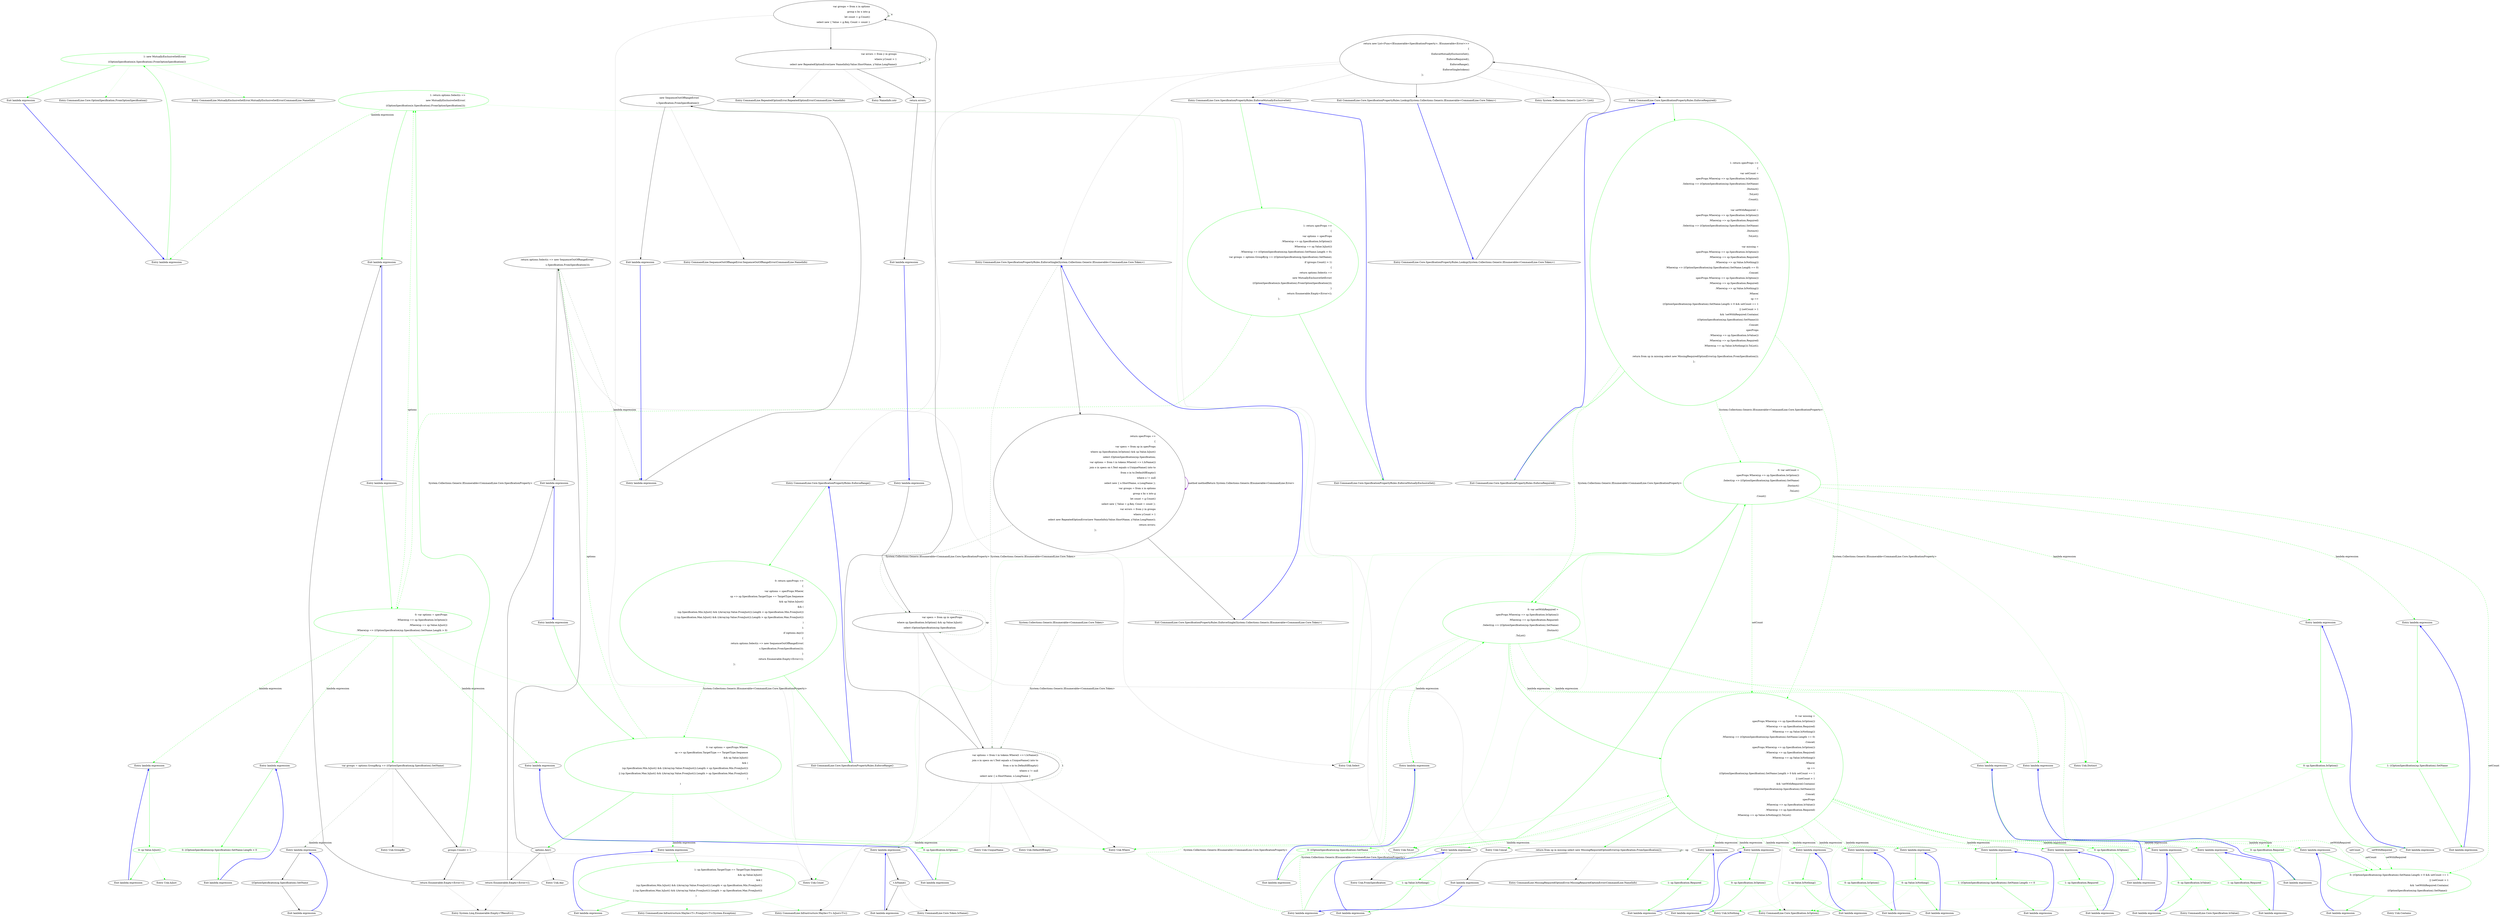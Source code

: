 digraph  {
m1_40 [cluster="CommandLine.Core.OptionSpecification.FromOptionSpecification()", file="SpecificationPropertyRules.cs", label="Entry CommandLine.Core.OptionSpecification.FromOptionSpecification()", span="15-15"];
m1_135 [cluster="NameInfo.cstr", file="SpecificationPropertyRules.cs", label="Entry NameInfo.cstr", span=""];
m1_4 [cluster="CommandLine.Core.SpecificationPropertyRules.EnforceMutuallyExclusiveSet()", file="SpecificationPropertyRules.cs", label="Entry CommandLine.Core.SpecificationPropertyRules.EnforceMutuallyExclusiveSet()", span="24-24"];
m1_8 [cluster="CommandLine.Core.SpecificationPropertyRules.EnforceMutuallyExclusiveSet()", color=green, community=0, file="SpecificationPropertyRules.cs", label="1: return specProps =>\r\n            {\r\n                var options = specProps\r\n                        .Where(sp => sp.Specification.IsOption())\r\n                        .Where(sp => sp.Value.IsJust())\r\n                        .Where(sp => ((OptionSpecification)sp.Specification).SetName.Length > 0);\r\n                    var groups = options.GroupBy(g => ((OptionSpecification)g.Specification).SetName);\r\n                    if (groups.Count() > 1)\r\n                    {\r\n                        return options.Select(s =>\r\n                            new MutuallyExclusiveSetError(\r\n                                ((OptionSpecification)s.Specification).FromOptionSpecification()));\r\n                    }\r\n                    return Enumerable.Empty<Error>();\r\n                };", span="26-40"];
m1_9 [cluster="CommandLine.Core.SpecificationPropertyRules.EnforceMutuallyExclusiveSet()", file="SpecificationPropertyRules.cs", label="Exit CommandLine.Core.SpecificationPropertyRules.EnforceMutuallyExclusiveSet()", span="24-24"];
m1_117 [cluster="CommandLine.Infrastructure.Maybe<T>.IsJust<T>()", file="SpecificationPropertyRules.cs", label="Entry CommandLine.Infrastructure.Maybe<T>.IsJust<T>()", span="149-149"];
m1_6 [cluster="CommandLine.Core.SpecificationPropertyRules.EnforceRange()", file="SpecificationPropertyRules.cs", label="Entry CommandLine.Core.SpecificationPropertyRules.EnforceRange()", span="86-86"];
m1_105 [cluster="CommandLine.Core.SpecificationPropertyRules.EnforceRange()", color=green, community=0, file="SpecificationPropertyRules.cs", label="0: return specProps =>\r\n                {\r\n                    var options = specProps.Where(\r\n                        sp => sp.Specification.TargetType == TargetType.Sequence\r\n                        && sp.Value.IsJust()\r\n                        && (\r\n                            (sp.Specification.Min.IsJust() && ((Array)sp.Value.FromJust()).Length < sp.Specification.Min.FromJust())\r\n                            || (sp.Specification.Max.IsJust() && ((Array)sp.Value.FromJust()).Length > sp.Specification.Max.FromJust())\r\n                        )\r\n                    );\r\n                    if (options.Any())\r\n                    {\r\n                        return options.Select(s => new SequenceOutOfRangeError(\r\n                            s.Specification.FromSpecification()));\r\n                    }\r\n                    return Enumerable.Empty<Error>();\r\n                };", span="88-104"];
m1_106 [cluster="CommandLine.Core.SpecificationPropertyRules.EnforceRange()", file="SpecificationPropertyRules.cs", label="Exit CommandLine.Core.SpecificationPropertyRules.EnforceRange()", span="86-86"];
m1_52 [cluster="CommandLine.MissingRequiredOptionError.MissingRequiredOptionError(CommandLine.NameInfo)", file="SpecificationPropertyRules.cs", label="Entry CommandLine.MissingRequiredOptionError.MissingRequiredOptionError(CommandLine.NameInfo)", span="291-291"];
m1_139 [cluster="CommandLine.Core.Token.IsName()", file="SpecificationPropertyRules.cs", label="Entry CommandLine.Core.Token.IsName()", span="68-68"];
m1_113 [cluster="Unk.Any", file="SpecificationPropertyRules.cs", label="Entry Unk.Any", span=""];
m1_98 [cluster="CommandLine.Core.Specification.IsValue()", file="SpecificationPropertyRules.cs", label="Entry CommandLine.Core.Specification.IsValue()", span="15-15"];
m1_17 [cluster="Unk.Where", file="SpecificationPropertyRules.cs", label="Entry Unk.Where", span=""];
m1_78 [cluster="Unk.IsNothing", file="SpecificationPropertyRules.cs", label="Entry Unk.IsNothing", span=""];
m1_21 [cluster="System.Linq.Enumerable.Empty<TResult>()", file="SpecificationPropertyRules.cs", label="Entry System.Linq.Enumerable.Empty<TResult>()", span="0-0"];
m1_53 [cluster="Unk.FromSpecification", file="SpecificationPropertyRules.cs", label="Entry Unk.FromSpecification", span=""];
m1_118 [cluster="CommandLine.Infrastructure.Maybe<T>.FromJust<T>(System.Exception)", file="SpecificationPropertyRules.cs", label="Entry CommandLine.Infrastructure.Maybe<T>.FromJust<T>(System.Exception)", span="134-134"];
m1_7 [cluster="CommandLine.Core.SpecificationPropertyRules.EnforceSingle(System.Collections.Generic.IEnumerable<CommandLine.Core.Token>)", file="SpecificationPropertyRules.cs", label="Entry CommandLine.Core.SpecificationPropertyRules.EnforceSingle(System.Collections.Generic.IEnumerable<CommandLine.Core.Token>)", span="107-107"];
m1_123 [cluster="CommandLine.Core.SpecificationPropertyRules.EnforceSingle(System.Collections.Generic.IEnumerable<CommandLine.Core.Token>)", file="SpecificationPropertyRules.cs", label="return specProps =>\r\n                {\r\n                    var specs = from sp in specProps\r\n                                where sp.Specification.IsOption() && sp.Value.IsJust()\r\n                                select (OptionSpecification)sp.Specification;\r\n                    var options = from t in tokens.Where(t => t.IsName())\r\n                                  join o in specs on t.Text equals o.UniqueName() into to\r\n                                  from o in to.DefaultIfEmpty()\r\n                                  where o != null\r\n                                  select new { o.ShortName, o.LongName };\r\n                    var groups = from x in options\r\n                                 group x by x into g\r\n                                 let count = g.Count()\r\n                                 select new { Value = g.Key, Count = count };\r\n                    var errors = from y in groups\r\n                                 where y.Count > 1\r\n                                 select new RepeatedOptionError(new NameInfo(y.Value.ShortName, y.Value.LongName));\r\n                    return errors;\r\n                };", span="109-127"];
m1_124 [cluster="CommandLine.Core.SpecificationPropertyRules.EnforceSingle(System.Collections.Generic.IEnumerable<CommandLine.Core.Token>)", file="SpecificationPropertyRules.cs", label="Exit CommandLine.Core.SpecificationPropertyRules.EnforceSingle(System.Collections.Generic.IEnumerable<CommandLine.Core.Token>)", span="107-107"];
m1_94 [cluster="Unk.Contains", file="SpecificationPropertyRules.cs", label="Entry Unk.Contains", span=""];
m1_122 [cluster="CommandLine.SequenceOutOfRangeError.SequenceOutOfRangeError(CommandLine.NameInfo)", file="SpecificationPropertyRules.cs", label="Entry CommandLine.SequenceOutOfRangeError.SequenceOutOfRangeError(CommandLine.NameInfo)", span="324-324"];
m1_0 [cluster="CommandLine.Core.SpecificationPropertyRules.Lookup(System.Collections.Generic.IEnumerable<CommandLine.Core.Token>)", file="SpecificationPropertyRules.cs", label="Entry CommandLine.Core.SpecificationPropertyRules.Lookup(System.Collections.Generic.IEnumerable<CommandLine.Core.Token>)", span="12-12"];
m1_1 [cluster="CommandLine.Core.SpecificationPropertyRules.Lookup(System.Collections.Generic.IEnumerable<CommandLine.Core.Token>)", file="SpecificationPropertyRules.cs", label="return new List<Func<IEnumerable<SpecificationProperty>, IEnumerable<Error>>>\r\n                {\r\n                    EnforceMutuallyExclusiveSet(),\r\n                    EnforceRequired(),\r\n                    EnforceRange(),\r\n                    EnforceSingle(tokens)\r\n                };", span="15-21"];
m1_2 [cluster="CommandLine.Core.SpecificationPropertyRules.Lookup(System.Collections.Generic.IEnumerable<CommandLine.Core.Token>)", file="SpecificationPropertyRules.cs", label="Exit CommandLine.Core.SpecificationPropertyRules.Lookup(System.Collections.Generic.IEnumerable<CommandLine.Core.Token>)", span="12-12"];
m1_125 [cluster="lambda expression", file="SpecificationPropertyRules.cs", label="Entry lambda expression", span="109-127"];
m1_11 [cluster="lambda expression", color=green, community=1, file="SpecificationPropertyRules.cs", label="0: var options = specProps\r\n                        .Where(sp => sp.Specification.IsOption())\r\n                        .Where(sp => sp.Value.IsJust())\r\n                        .Where(sp => ((OptionSpecification)sp.Specification).SetName.Length > 0)", span="28-31"];
m1_10 [cluster="lambda expression", file="SpecificationPropertyRules.cs", label="Entry lambda expression", span="26-40"];
m1_12 [cluster="lambda expression", file="SpecificationPropertyRules.cs", label="var groups = options.GroupBy(g => ((OptionSpecification)g.Specification).SetName)", span="32-32"];
m1_22 [cluster="lambda expression", file="SpecificationPropertyRules.cs", label="Entry lambda expression", span="29-29"];
m1_26 [cluster="lambda expression", file="SpecificationPropertyRules.cs", label="Entry lambda expression", span="30-30"];
m1_30 [cluster="lambda expression", file="SpecificationPropertyRules.cs", label="Entry lambda expression", span="31-31"];
m1_14 [cluster="lambda expression", color=green, community=0, file="SpecificationPropertyRules.cs", label="1: return options.Select(s =>\r\n                            new MutuallyExclusiveSetError(\r\n                                ((OptionSpecification)s.Specification).FromOptionSpecification()));", span="35-37"];
m1_13 [cluster="lambda expression", file="SpecificationPropertyRules.cs", label="groups.Count() > 1", span="33-33"];
m1_16 [cluster="lambda expression", file="SpecificationPropertyRules.cs", label="Exit lambda expression", span="26-40"];
m1_36 [cluster="lambda expression", file="SpecificationPropertyRules.cs", label="Entry lambda expression", span="35-37"];
m1_23 [cluster="lambda expression", color=green, community=0, file="SpecificationPropertyRules.cs", label="0: sp.Specification.IsOption()", span="29-29"];
m1_24 [cluster="lambda expression", file="SpecificationPropertyRules.cs", label="Exit lambda expression", span="29-29"];
m1_27 [cluster="lambda expression", color=green, community=0, file="SpecificationPropertyRules.cs", label="0: sp.Value.IsJust()", span="30-30"];
m1_28 [cluster="lambda expression", file="SpecificationPropertyRules.cs", label="Exit lambda expression", span="30-30"];
m1_31 [cluster="lambda expression", color=green, community=0, file="SpecificationPropertyRules.cs", label="0: ((OptionSpecification)sp.Specification).SetName.Length > 0", span="31-31"];
m1_32 [cluster="lambda expression", file="SpecificationPropertyRules.cs", label="Exit lambda expression", span="31-31"];
m1_37 [cluster="lambda expression", color=green, community=0, file="SpecificationPropertyRules.cs", label="1: new MutuallyExclusiveSetError(\r\n                                ((OptionSpecification)s.Specification).FromOptionSpecification())", span="36-37"];
m1_38 [cluster="lambda expression", file="SpecificationPropertyRules.cs", label="Exit lambda expression", span="35-37"];
m1_44 [cluster="lambda expression", color=green, community=0, file="SpecificationPropertyRules.cs", label="0: var setCount =\r\n                    specProps.Where(sp => sp.Specification.IsOption())\r\n                        .Select(sp => ((OptionSpecification)sp.Specification).SetName)\r\n                        .Distinct()\r\n                        .ToList()\r\n                        .Count()", span="47-52"];
m1_45 [cluster="lambda expression", color=green, community=0, file="SpecificationPropertyRules.cs", label="0: var setWithRequired =\r\n                    specProps.Where(sp => sp.Specification.IsOption())\r\n                        .Where(sp => sp.Specification.Required)\r\n                        .Select(sp => ((OptionSpecification)sp.Specification).SetName)\r\n                        .Distinct()\r\n                        .ToList()", span="54-59"];
m1_46 [cluster="lambda expression", color=green, community=0, file="SpecificationPropertyRules.cs", label="0: var missing =\r\n                    specProps.Where(sp => sp.Specification.IsOption())\r\n                        .Where(sp => sp.Specification.Required)\r\n                        .Where(sp => sp.Value.IsNothing())\r\n                        .Where(sp => ((OptionSpecification)sp.Specification).SetName.Length == 0)\r\n                        .Concat(\r\n                            specProps.Where(sp => sp.Specification.IsOption())\r\n                                .Where(sp => sp.Specification.Required)\r\n                                .Where(sp => sp.Value.IsNothing())\r\n                                .Where(\r\n                                    sp =>\r\n                                        ((OptionSpecification)sp.Specification).SetName.Length > 0 && setCount == 1\r\n                                        || (setCount > 1\r\n                                            && !setWithRequired.Contains(\r\n                                                ((OptionSpecification)sp.Specification).SetName))))\r\n                        .Concat(\r\n                            specProps\r\n                                .Where(sp => sp.Specification.IsValue())\r\n                                .Where(sp => sp.Specification.Required)\r\n                                .Where(sp => sp.Value.IsNothing())).ToList()", span="61-80"];
m1_43 [cluster="lambda expression", file="SpecificationPropertyRules.cs", label="Entry lambda expression", span="45-83"];
m1_54 [cluster="lambda expression", file="SpecificationPropertyRules.cs", label="Entry lambda expression", span="48-48"];
m1_57 [cluster="lambda expression", file="SpecificationPropertyRules.cs", label="Entry lambda expression", span="49-49"];
m1_92 [cluster="lambda expression", color=green, community=0, file="SpecificationPropertyRules.cs", label="0: ((OptionSpecification)sp.Specification).SetName.Length > 0 && setCount == 1\r\n                                        || (setCount > 1\r\n                                            && !setWithRequired.Contains(\r\n                                                ((OptionSpecification)sp.Specification).SetName))", span="72-75"];
m1_60 [cluster="lambda expression", file="SpecificationPropertyRules.cs", label="Entry lambda expression", span="55-55"];
m1_63 [cluster="lambda expression", file="SpecificationPropertyRules.cs", label="Entry lambda expression", span="56-56"];
m1_66 [cluster="lambda expression", file="SpecificationPropertyRules.cs", label="Entry lambda expression", span="57-57"];
m1_47 [cluster="lambda expression", file="SpecificationPropertyRules.cs", label="return from sp in missing select new MissingRequiredOptionError(sp.Specification.FromSpecification());", span="82-82"];
m1_69 [cluster="lambda expression", file="SpecificationPropertyRules.cs", label="Entry lambda expression", span="62-62"];
m1_72 [cluster="lambda expression", file="SpecificationPropertyRules.cs", label="Entry lambda expression", span="63-63"];
m1_75 [cluster="lambda expression", file="SpecificationPropertyRules.cs", label="Entry lambda expression", span="64-64"];
m1_79 [cluster="lambda expression", file="SpecificationPropertyRules.cs", label="Entry lambda expression", span="65-65"];
m1_82 [cluster="lambda expression", file="SpecificationPropertyRules.cs", label="Entry lambda expression", span="67-67"];
m1_85 [cluster="lambda expression", file="SpecificationPropertyRules.cs", label="Entry lambda expression", span="68-68"];
m1_88 [cluster="lambda expression", file="SpecificationPropertyRules.cs", label="Entry lambda expression", span="69-69"];
m1_91 [cluster="lambda expression", file="SpecificationPropertyRules.cs", label="Entry lambda expression", span="71-75"];
m1_95 [cluster="lambda expression", file="SpecificationPropertyRules.cs", label="Entry lambda expression", span="78-78"];
m1_99 [cluster="lambda expression", file="SpecificationPropertyRules.cs", label="Entry lambda expression", span="79-79"];
m1_102 [cluster="lambda expression", file="SpecificationPropertyRules.cs", label="Entry lambda expression", span="80-80"];
m1_93 [cluster="lambda expression", file="SpecificationPropertyRules.cs", label="Exit lambda expression", span="71-75"];
m1_55 [cluster="lambda expression", color=green, community=0, file="SpecificationPropertyRules.cs", label="0: sp.Specification.IsOption()", span="48-48"];
m1_56 [cluster="lambda expression", file="SpecificationPropertyRules.cs", label="Exit lambda expression", span="48-48"];
m1_58 [cluster="lambda expression", color=green, community=0, file="SpecificationPropertyRules.cs", label="1: ((OptionSpecification)sp.Specification).SetName", span="49-49"];
m1_59 [cluster="lambda expression", file="SpecificationPropertyRules.cs", label="Exit lambda expression", span="49-49"];
m1_61 [cluster="lambda expression", color=green, community=0, file="SpecificationPropertyRules.cs", label="0: sp.Specification.IsOption()", span="55-55"];
m1_62 [cluster="lambda expression", file="SpecificationPropertyRules.cs", label="Exit lambda expression", span="55-55"];
m1_64 [cluster="lambda expression", color=green, community=0, file="SpecificationPropertyRules.cs", label="0: sp.Specification.Required", span="56-56"];
m1_65 [cluster="lambda expression", file="SpecificationPropertyRules.cs", label="Exit lambda expression", span="56-56"];
m1_67 [cluster="lambda expression", color=green, community=0, file="SpecificationPropertyRules.cs", label="0: ((OptionSpecification)sp.Specification).SetName", span="57-57"];
m1_68 [cluster="lambda expression", file="SpecificationPropertyRules.cs", label="Exit lambda expression", span="57-57"];
m1_70 [cluster="lambda expression", color=green, community=0, file="SpecificationPropertyRules.cs", label="0: sp.Specification.IsOption()", span="62-62"];
m1_71 [cluster="lambda expression", file="SpecificationPropertyRules.cs", label="Exit lambda expression", span="62-62"];
m1_73 [cluster="lambda expression", color=green, community=0, file="SpecificationPropertyRules.cs", label="1: sp.Specification.Required", span="63-63"];
m1_74 [cluster="lambda expression", file="SpecificationPropertyRules.cs", label="Exit lambda expression", span="63-63"];
m1_76 [cluster="lambda expression", color=green, community=0, file="SpecificationPropertyRules.cs", label="1: sp.Value.IsNothing()", span="64-64"];
m1_77 [cluster="lambda expression", file="SpecificationPropertyRules.cs", label="Exit lambda expression", span="64-64"];
m1_80 [cluster="lambda expression", color=green, community=0, file="SpecificationPropertyRules.cs", label="1: ((OptionSpecification)sp.Specification).SetName.Length == 0", span="65-65"];
m1_81 [cluster="lambda expression", file="SpecificationPropertyRules.cs", label="Exit lambda expression", span="65-65"];
m1_83 [cluster="lambda expression", color=green, community=0, file="SpecificationPropertyRules.cs", label="0: sp.Specification.IsOption()", span="67-67"];
m1_84 [cluster="lambda expression", file="SpecificationPropertyRules.cs", label="Exit lambda expression", span="67-67"];
m1_86 [cluster="lambda expression", color=green, community=0, file="SpecificationPropertyRules.cs", label="1: sp.Specification.Required", span="68-68"];
m1_87 [cluster="lambda expression", file="SpecificationPropertyRules.cs", label="Exit lambda expression", span="68-68"];
m1_89 [cluster="lambda expression", color=green, community=0, file="SpecificationPropertyRules.cs", label="0: sp.Value.IsNothing()", span="69-69"];
m1_90 [cluster="lambda expression", file="SpecificationPropertyRules.cs", label="Exit lambda expression", span="69-69"];
m1_96 [cluster="lambda expression", color=green, community=0, file="SpecificationPropertyRules.cs", label="0: sp.Specification.IsValue()", span="78-78"];
m1_97 [cluster="lambda expression", file="SpecificationPropertyRules.cs", label="Exit lambda expression", span="78-78"];
m1_100 [cluster="lambda expression", color=green, community=0, file="SpecificationPropertyRules.cs", label="1: sp.Specification.Required", span="79-79"];
m1_101 [cluster="lambda expression", file="SpecificationPropertyRules.cs", label="Exit lambda expression", span="79-79"];
m1_103 [cluster="lambda expression", color=green, community=0, file="SpecificationPropertyRules.cs", label="1: sp.Value.IsNothing()", span="80-80"];
m1_104 [cluster="lambda expression", file="SpecificationPropertyRules.cs", label="Exit lambda expression", span="80-80"];
m1_108 [cluster="lambda expression", color=green, community=0, file="SpecificationPropertyRules.cs", label="0: var options = specProps.Where(\r\n                        sp => sp.Specification.TargetType == TargetType.Sequence\r\n                        && sp.Value.IsJust()\r\n                        && (\r\n                            (sp.Specification.Min.IsJust() && ((Array)sp.Value.FromJust()).Length < sp.Specification.Min.FromJust())\r\n                            || (sp.Specification.Max.IsJust() && ((Array)sp.Value.FromJust()).Length > sp.Specification.Max.FromJust())\r\n                        )\r\n                    )", span="90-97"];
m1_107 [cluster="lambda expression", file="SpecificationPropertyRules.cs", label="Entry lambda expression", span="88-104"];
m1_109 [cluster="lambda expression", file="SpecificationPropertyRules.cs", label="options.Any()", span="98-98"];
m1_114 [cluster="lambda expression", file="SpecificationPropertyRules.cs", label="Entry lambda expression", span="91-96"];
m1_110 [cluster="lambda expression", file="SpecificationPropertyRules.cs", label="return options.Select(s => new SequenceOutOfRangeError(\r\n                            s.Specification.FromSpecification()));", span="100-101"];
m1_115 [cluster="lambda expression", color=green, community=1, file="SpecificationPropertyRules.cs", label="1: sp.Specification.TargetType == TargetType.Sequence\r\n                        && sp.Value.IsJust()\r\n                        && (\r\n                            (sp.Specification.Min.IsJust() && ((Array)sp.Value.FromJust()).Length < sp.Specification.Min.FromJust())\r\n                            || (sp.Specification.Max.IsJust() && ((Array)sp.Value.FromJust()).Length > sp.Specification.Max.FromJust())\r\n                        )", span="91-96"];
m1_116 [cluster="lambda expression", file="SpecificationPropertyRules.cs", label="Exit lambda expression", span="91-96"];
m1_33 [cluster="lambda expression", file="SpecificationPropertyRules.cs", label="Entry lambda expression", span="32-32"];
m1_127 [cluster="lambda expression", file="SpecificationPropertyRules.cs", label="var options = from t in tokens.Where(t => t.IsName())\r\n                                  join o in specs on t.Text equals o.UniqueName() into to\r\n                                  from o in to.DefaultIfEmpty()\r\n                                  where o != null\r\n                                  select new { o.ShortName, o.LongName }", span="114-118"];
m1_15 [cluster="lambda expression", file="SpecificationPropertyRules.cs", label="return Enumerable.Empty<Error>();", span="39-39"];
m1_126 [cluster="lambda expression", file="SpecificationPropertyRules.cs", label="var specs = from sp in specProps\r\n                                where sp.Specification.IsOption() && sp.Value.IsJust()\r\n                                select (OptionSpecification)sp.Specification", span="111-113"];
m1_48 [cluster="lambda expression", file="SpecificationPropertyRules.cs", label="Exit lambda expression", span="45-83"];
m1_128 [cluster="lambda expression", file="SpecificationPropertyRules.cs", label="var groups = from x in options\r\n                                 group x by x into g\r\n                                 let count = g.Count()\r\n                                 select new { Value = g.Key, Count = count }", span="119-122"];
m1_112 [cluster="lambda expression", file="SpecificationPropertyRules.cs", label="Exit lambda expression", span="88-104"];
m1_111 [cluster="lambda expression", file="SpecificationPropertyRules.cs", label="return Enumerable.Empty<Error>();", span="103-103"];
m1_119 [cluster="lambda expression", file="SpecificationPropertyRules.cs", label="Entry lambda expression", span="100-101"];
m1_35 [cluster="lambda expression", file="SpecificationPropertyRules.cs", label="Exit lambda expression", span="32-32"];
m1_34 [cluster="lambda expression", file="SpecificationPropertyRules.cs", label="((OptionSpecification)g.Specification).SetName", span="32-32"];
m1_136 [cluster="lambda expression", file="SpecificationPropertyRules.cs", label="Entry lambda expression", span="114-114"];
m1_129 [cluster="lambda expression", file="SpecificationPropertyRules.cs", label="var errors = from y in groups\r\n                                 where y.Count > 1\r\n                                 select new RepeatedOptionError(new NameInfo(y.Value.ShortName, y.Value.LongName))", span="123-125"];
m1_120 [cluster="lambda expression", file="SpecificationPropertyRules.cs", label="new SequenceOutOfRangeError(\r\n                            s.Specification.FromSpecification())", span="100-101"];
m1_121 [cluster="lambda expression", file="SpecificationPropertyRules.cs", label="Exit lambda expression", span="100-101"];
m1_138 [cluster="lambda expression", file="SpecificationPropertyRules.cs", label="Exit lambda expression", span="114-114"];
m1_137 [cluster="lambda expression", file="SpecificationPropertyRules.cs", label="t.IsName()", span="114-114"];
m1_130 [cluster="lambda expression", file="SpecificationPropertyRules.cs", label="return errors;", span="126-126"];
m1_131 [cluster="lambda expression", file="SpecificationPropertyRules.cs", label="Exit lambda expression", span="109-127"];
m1_134 [cluster="CommandLine.RepeatedOptionError.RepeatedOptionError(CommandLine.NameInfo)", file="SpecificationPropertyRules.cs", label="Entry CommandLine.RepeatedOptionError.RepeatedOptionError(CommandLine.NameInfo)", span="335-335"];
m1_51 [cluster="Unk.Concat", file="SpecificationPropertyRules.cs", label="Entry Unk.Concat", span=""];
m1_5 [cluster="CommandLine.Core.SpecificationPropertyRules.EnforceRequired()", file="SpecificationPropertyRules.cs", label="Entry CommandLine.Core.SpecificationPropertyRules.EnforceRequired()", span="43-43"];
m1_41 [cluster="CommandLine.Core.SpecificationPropertyRules.EnforceRequired()", color=green, community=0, file="SpecificationPropertyRules.cs", label="1: return specProps =>\r\n            {\r\n                var setCount =\r\n                    specProps.Where(sp => sp.Specification.IsOption())\r\n                        .Select(sp => ((OptionSpecification)sp.Specification).SetName)\r\n                        .Distinct()\r\n                        .ToList()\r\n                        .Count();\r\n\r\n                var setWithRequired =\r\n                    specProps.Where(sp => sp.Specification.IsOption())\r\n                        .Where(sp => sp.Specification.Required)\r\n                        .Select(sp => ((OptionSpecification)sp.Specification).SetName)\r\n                        .Distinct()\r\n                        .ToList();\r\n\r\n                var missing =\r\n                    specProps.Where(sp => sp.Specification.IsOption())\r\n                        .Where(sp => sp.Specification.Required)\r\n                        .Where(sp => sp.Value.IsNothing())\r\n                        .Where(sp => ((OptionSpecification)sp.Specification).SetName.Length == 0)\r\n                        .Concat(\r\n                            specProps.Where(sp => sp.Specification.IsOption())\r\n                                .Where(sp => sp.Specification.Required)\r\n                                .Where(sp => sp.Value.IsNothing())\r\n                                .Where(\r\n                                    sp =>\r\n                                        ((OptionSpecification)sp.Specification).SetName.Length > 0 && setCount == 1\r\n                                        || (setCount > 1\r\n                                            && !setWithRequired.Contains(\r\n                                                ((OptionSpecification)sp.Specification).SetName))))\r\n                        .Concat(\r\n                            specProps\r\n                                .Where(sp => sp.Specification.IsValue())\r\n                                .Where(sp => sp.Specification.Required)\r\n                                .Where(sp => sp.Value.IsNothing())).ToList();\r\n\r\n                return from sp in missing select new MissingRequiredOptionError(sp.Specification.FromSpecification());\r\n            };", span="45-83"];
m1_42 [cluster="CommandLine.Core.SpecificationPropertyRules.EnforceRequired()", file="SpecificationPropertyRules.cs", label="Exit CommandLine.Core.SpecificationPropertyRules.EnforceRequired()", span="43-43"];
m1_20 [cluster="Unk.Select", file="SpecificationPropertyRules.cs", label="Entry Unk.Select", span=""];
m1_29 [cluster="Unk.IsJust", file="SpecificationPropertyRules.cs", label="Entry Unk.IsJust", span=""];
m1_132 [cluster="Unk.UniqueName", file="SpecificationPropertyRules.cs", label="Entry Unk.UniqueName", span=""];
m1_50 [cluster="Unk.ToList", file="SpecificationPropertyRules.cs", label="Entry Unk.ToList", span=""];
m1_39 [cluster="CommandLine.MutuallyExclusiveSetError.MutuallyExclusiveSetError(CommandLine.NameInfo)", file="SpecificationPropertyRules.cs", label="Entry CommandLine.MutuallyExclusiveSetError.MutuallyExclusiveSetError(CommandLine.NameInfo)", span="302-302"];
m1_133 [cluster="Unk.DefaultIfEmpty", file="SpecificationPropertyRules.cs", label="Entry Unk.DefaultIfEmpty", span=""];
m1_25 [cluster="CommandLine.Core.Specification.IsOption()", file="SpecificationPropertyRules.cs", label="Entry CommandLine.Core.Specification.IsOption()", span="10-10"];
m1_3 [cluster="System.Collections.Generic.List<T>.List()", file="SpecificationPropertyRules.cs", label="Entry System.Collections.Generic.List<T>.List()", span="0-0"];
m1_49 [cluster="Unk.Distinct", file="SpecificationPropertyRules.cs", label="Entry Unk.Distinct", span=""];
m1_18 [cluster="Unk.GroupBy", file="SpecificationPropertyRules.cs", label="Entry Unk.GroupBy", span=""];
m1_19 [cluster="Unk.Count", file="SpecificationPropertyRules.cs", label="Entry Unk.Count", span=""];
m1_140 [file="SpecificationPropertyRules.cs", label=setCount, span=""];
m1_141 [file="SpecificationPropertyRules.cs", label=setWithRequired, span=""];
m1_142 [file="SpecificationPropertyRules.cs", label="System.Collections.Generic.IEnumerable<CommandLine.Core.Token>", span=""];
m1_4 -> m1_8  [color=green, key=0, style=solid];
m1_8 -> m1_9  [color=green, key=0, style=solid];
m1_8 -> m1_11  [color=green, key=1, label="System.Collections.Generic.IEnumerable<CommandLine.Core.SpecificationProperty>", style=dashed];
m1_9 -> m1_4  [color=blue, key=0, style=bold];
m1_6 -> m1_105  [color=green, key=0, style=solid];
m1_105 -> m1_106  [color=green, key=0, style=solid];
m1_105 -> m1_108  [color=green, key=1, label="System.Collections.Generic.IEnumerable<CommandLine.Core.SpecificationProperty>", style=dashed];
m1_106 -> m1_6  [color=blue, key=0, style=bold];
m1_7 -> m1_127  [color=darkseagreen4, key=1, label="System.Collections.Generic.IEnumerable<CommandLine.Core.Token>", style=dashed];
m1_7 -> m1_123  [key=0, style=solid];
m1_123 -> m1_126  [color=darkseagreen4, key=1, label="System.Collections.Generic.IEnumerable<CommandLine.Core.SpecificationProperty>", style=dashed];
m1_123 -> m1_123  [color=darkorchid, key=3, label="method methodReturn System.Collections.Generic.IEnumerable<CommandLine.Error> ", style=bold];
m1_123 -> m1_124  [key=0, style=solid];
m1_124 -> m1_7  [color=blue, key=0, style=bold];
m1_0 -> m1_1  [key=0, style=solid];
m1_1 -> m1_4  [key=2, style=dotted];
m1_1 -> m1_5  [key=2, style=dotted];
m1_1 -> m1_6  [key=2, style=dotted];
m1_1 -> m1_2  [key=0, style=solid];
m1_1 -> m1_3  [key=2, style=dotted];
m1_1 -> m1_7  [key=2, style=dotted];
m1_2 -> m1_0  [color=blue, key=0, style=bold];
m1_125 -> m1_126  [key=0, style=solid];
m1_11 -> m1_12  [color=green, key=0, style=solid];
m1_11 -> m1_17  [color=green, key=2, style=dotted];
m1_11 -> m1_22  [color=green, key=1, label="lambda expression", style=dashed];
m1_11 -> m1_26  [color=green, key=1, label="lambda expression", style=dashed];
m1_11 -> m1_30  [color=green, key=1, label="lambda expression", style=dashed];
m1_11 -> m1_14  [color=green, key=1, label=options, style=dashed];
m1_10 -> m1_11  [color=green, key=0, style=solid];
m1_12 -> m1_13  [key=0, style=solid];
m1_12 -> m1_18  [key=2, style=dotted];
m1_12 -> m1_33  [color=darkseagreen4, key=1, label="lambda expression", style=dashed];
m1_22 -> m1_23  [color=green, key=0, style=solid];
m1_26 -> m1_27  [color=green, key=0, style=solid];
m1_30 -> m1_31  [color=green, key=0, style=solid];
m1_14 -> m1_16  [color=green, key=0, style=solid];
m1_14 -> m1_20  [color=green, key=2, style=dotted];
m1_14 -> m1_36  [color=green, key=1, label="lambda expression", style=dashed];
m1_13 -> m1_14  [color=green, key=0, style=solid];
m1_13 -> m1_15  [key=0, style=solid];
m1_13 -> m1_19  [key=2, style=dotted];
m1_16 -> m1_10  [color=blue, key=0, style=bold];
m1_36 -> m1_37  [color=green, key=0, style=solid];
m1_23 -> m1_24  [color=green, key=0, style=solid];
m1_23 -> m1_25  [color=green, key=2, style=dotted];
m1_24 -> m1_22  [color=blue, key=0, style=bold];
m1_27 -> m1_28  [color=green, key=0, style=solid];
m1_27 -> m1_29  [color=green, key=2, style=dotted];
m1_28 -> m1_26  [color=blue, key=0, style=bold];
m1_31 -> m1_32  [color=green, key=0, style=solid];
m1_32 -> m1_30  [color=blue, key=0, style=bold];
m1_37 -> m1_38  [color=green, key=0, style=solid];
m1_37 -> m1_39  [color=green, key=2, style=dotted];
m1_37 -> m1_40  [color=green, key=2, style=dotted];
m1_38 -> m1_36  [color=blue, key=0, style=bold];
m1_44 -> m1_45  [color=green, key=0, style=solid];
m1_44 -> m1_17  [color=green, key=2, style=dotted];
m1_44 -> m1_20  [color=green, key=2, style=dotted];
m1_44 -> m1_49  [color=green, key=2, style=dotted];
m1_44 -> m1_50  [color=green, key=2, style=dotted];
m1_44 -> m1_19  [color=green, key=2, style=dotted];
m1_44 -> m1_54  [color=green, key=1, label="lambda expression", style=dashed];
m1_44 -> m1_57  [color=green, key=1, label="lambda expression", style=dashed];
m1_44 -> m1_46  [color=green, key=1, label=setCount, style=dashed];
m1_44 -> m1_92  [color=green, key=1, label=setCount, style=dashed];
m1_45 -> m1_46  [color=green, key=0, style=solid];
m1_45 -> m1_17  [color=green, key=2, style=dotted];
m1_45 -> m1_20  [color=green, key=2, style=dotted];
m1_45 -> m1_49  [color=green, key=2, style=dotted];
m1_45 -> m1_50  [color=green, key=2, style=dotted];
m1_45 -> m1_60  [color=green, key=1, label="lambda expression", style=dashed];
m1_45 -> m1_63  [color=green, key=1, label="lambda expression", style=dashed];
m1_45 -> m1_66  [color=green, key=1, label="lambda expression", style=dashed];
m1_45 -> m1_92  [color=green, key=1, label=setWithRequired, style=dashed];
m1_46 -> m1_47  [color=green, key=0, style=solid];
m1_46 -> m1_17  [color=green, key=2, style=dotted];
m1_46 -> m1_51  [color=green, key=2, style=dotted];
m1_46 -> m1_50  [color=green, key=2, style=dotted];
m1_46 -> m1_69  [color=green, key=1, label="lambda expression", style=dashed];
m1_46 -> m1_72  [color=green, key=1, label="lambda expression", style=dashed];
m1_46 -> m1_75  [color=green, key=1, label="lambda expression", style=dashed];
m1_46 -> m1_79  [color=green, key=1, label="lambda expression", style=dashed];
m1_46 -> m1_82  [color=green, key=1, label="lambda expression", style=dashed];
m1_46 -> m1_85  [color=green, key=1, label="lambda expression", style=dashed];
m1_46 -> m1_88  [color=green, key=1, label="lambda expression", style=dashed];
m1_46 -> m1_91  [color=green, key=1, label="lambda expression", style=dashed];
m1_46 -> m1_95  [color=green, key=1, label="lambda expression", style=dashed];
m1_46 -> m1_99  [color=green, key=1, label="lambda expression", style=dashed];
m1_46 -> m1_102  [color=green, key=1, label="lambda expression", style=dashed];
m1_43 -> m1_44  [color=green, key=0, style=solid];
m1_43 -> m1_45  [color=green, key=1, label="System.Collections.Generic.IEnumerable<CommandLine.Core.SpecificationProperty>", style=dashed];
m1_43 -> m1_46  [color=green, key=1, label="System.Collections.Generic.IEnumerable<CommandLine.Core.SpecificationProperty>", style=dashed];
m1_54 -> m1_55  [color=green, key=0, style=solid];
m1_57 -> m1_58  [color=green, key=0, style=solid];
m1_92 -> m1_93  [color=green, key=0, style=solid];
m1_92 -> m1_94  [color=green, key=2, style=dotted];
m1_60 -> m1_61  [color=green, key=0, style=solid];
m1_63 -> m1_64  [color=green, key=0, style=solid];
m1_66 -> m1_67  [color=green, key=0, style=solid];
m1_47 -> m1_47  [color=darkseagreen4, key=1, label=sp, style=dashed];
m1_47 -> m1_48  [key=0, style=solid];
m1_47 -> m1_52  [key=2, style=dotted];
m1_47 -> m1_53  [key=2, style=dotted];
m1_69 -> m1_70  [color=green, key=0, style=solid];
m1_72 -> m1_73  [color=green, key=0, style=solid];
m1_75 -> m1_76  [color=green, key=0, style=solid];
m1_79 -> m1_80  [color=green, key=0, style=solid];
m1_82 -> m1_83  [color=green, key=0, style=solid];
m1_85 -> m1_86  [color=green, key=0, style=solid];
m1_88 -> m1_89  [color=green, key=0, style=solid];
m1_91 -> m1_92  [color=green, key=0, style=solid];
m1_95 -> m1_96  [color=green, key=0, style=solid];
m1_99 -> m1_100  [color=green, key=0, style=solid];
m1_102 -> m1_103  [color=green, key=0, style=solid];
m1_93 -> m1_91  [color=blue, key=0, style=bold];
m1_55 -> m1_56  [color=green, key=0, style=solid];
m1_55 -> m1_25  [color=green, key=2, style=dotted];
m1_56 -> m1_54  [color=blue, key=0, style=bold];
m1_58 -> m1_59  [color=green, key=0, style=solid];
m1_59 -> m1_57  [color=blue, key=0, style=bold];
m1_61 -> m1_62  [color=green, key=0, style=solid];
m1_61 -> m1_25  [color=green, key=2, style=dotted];
m1_62 -> m1_60  [color=blue, key=0, style=bold];
m1_64 -> m1_65  [color=green, key=0, style=solid];
m1_65 -> m1_63  [color=blue, key=0, style=bold];
m1_67 -> m1_68  [color=green, key=0, style=solid];
m1_68 -> m1_66  [color=blue, key=0, style=bold];
m1_70 -> m1_71  [color=green, key=0, style=solid];
m1_70 -> m1_25  [color=green, key=2, style=dotted];
m1_71 -> m1_69  [color=blue, key=0, style=bold];
m1_73 -> m1_74  [color=green, key=0, style=solid];
m1_74 -> m1_72  [color=blue, key=0, style=bold];
m1_76 -> m1_77  [color=green, key=0, style=solid];
m1_76 -> m1_78  [color=green, key=2, style=dotted];
m1_77 -> m1_75  [color=blue, key=0, style=bold];
m1_80 -> m1_81  [color=green, key=0, style=solid];
m1_81 -> m1_79  [color=blue, key=0, style=bold];
m1_83 -> m1_84  [color=green, key=0, style=solid];
m1_83 -> m1_25  [color=green, key=2, style=dotted];
m1_84 -> m1_82  [color=blue, key=0, style=bold];
m1_86 -> m1_87  [color=green, key=0, style=solid];
m1_87 -> m1_85  [color=blue, key=0, style=bold];
m1_89 -> m1_90  [color=green, key=0, style=solid];
m1_89 -> m1_78  [color=green, key=2, style=dotted];
m1_90 -> m1_88  [color=blue, key=0, style=bold];
m1_96 -> m1_97  [color=green, key=0, style=solid];
m1_96 -> m1_98  [color=green, key=2, style=dotted];
m1_97 -> m1_95  [color=blue, key=0, style=bold];
m1_100 -> m1_101  [color=green, key=0, style=solid];
m1_101 -> m1_99  [color=blue, key=0, style=bold];
m1_103 -> m1_104  [color=green, key=0, style=solid];
m1_103 -> m1_78  [color=green, key=2, style=dotted];
m1_104 -> m1_102  [color=blue, key=0, style=bold];
m1_108 -> m1_109  [color=green, key=0, style=solid];
m1_108 -> m1_17  [color=green, key=2, style=dotted];
m1_108 -> m1_114  [color=green, key=1, label="lambda expression", style=dashed];
m1_108 -> m1_110  [color=green, key=1, label=options, style=dashed];
m1_107 -> m1_108  [color=green, key=0, style=solid];
m1_109 -> m1_110  [key=0, style=solid];
m1_109 -> m1_111  [key=0, style=solid];
m1_109 -> m1_113  [key=2, style=dotted];
m1_114 -> m1_115  [color=green, key=0, style=solid];
m1_110 -> m1_20  [key=2, style=dotted];
m1_110 -> m1_112  [key=0, style=solid];
m1_110 -> m1_119  [color=darkseagreen4, key=1, label="lambda expression", style=dashed];
m1_115 -> m1_116  [color=green, key=0, style=solid];
m1_115 -> m1_117  [color=green, key=2, style=dotted];
m1_115 -> m1_118  [color=green, key=2, style=dotted];
m1_116 -> m1_114  [color=blue, key=0, style=bold];
m1_33 -> m1_34  [key=0, style=solid];
m1_127 -> m1_17  [key=2, style=dotted];
m1_127 -> m1_127  [color=darkseagreen4, key=1, label=t, style=dashed];
m1_127 -> m1_128  [key=0, style=solid];
m1_127 -> m1_132  [key=2, style=dotted];
m1_127 -> m1_133  [key=2, style=dotted];
m1_127 -> m1_136  [color=darkseagreen4, key=1, label="lambda expression", style=dashed];
m1_15 -> m1_16  [key=0, style=solid];
m1_15 -> m1_21  [key=2, style=dotted];
m1_126 -> m1_25  [key=2, style=dotted];
m1_126 -> m1_117  [key=2, style=dotted];
m1_126 -> m1_127  [key=0, style=solid];
m1_126 -> m1_126  [color=darkseagreen4, key=1, label=sp, style=dashed];
m1_48 -> m1_43  [color=blue, key=0, style=bold];
m1_128 -> m1_19  [key=2, style=dotted];
m1_128 -> m1_128  [color=darkseagreen4, key=1, label=x, style=dashed];
m1_128 -> m1_129  [key=0, style=solid];
m1_112 -> m1_107  [color=blue, key=0, style=bold];
m1_111 -> m1_112  [key=0, style=solid];
m1_111 -> m1_21  [key=2, style=dotted];
m1_119 -> m1_120  [key=0, style=solid];
m1_35 -> m1_33  [color=blue, key=0, style=bold];
m1_34 -> m1_35  [key=0, style=solid];
m1_136 -> m1_137  [key=0, style=solid];
m1_129 -> m1_129  [color=darkseagreen4, key=1, label=y, style=dashed];
m1_129 -> m1_130  [key=0, style=solid];
m1_129 -> m1_134  [key=2, style=dotted];
m1_129 -> m1_135  [key=2, style=dotted];
m1_120 -> m1_53  [key=2, style=dotted];
m1_120 -> m1_121  [key=0, style=solid];
m1_120 -> m1_122  [key=2, style=dotted];
m1_121 -> m1_119  [color=blue, key=0, style=bold];
m1_138 -> m1_136  [color=blue, key=0, style=bold];
m1_137 -> m1_138  [key=0, style=solid];
m1_137 -> m1_139  [key=2, style=dotted];
m1_130 -> m1_131  [key=0, style=solid];
m1_131 -> m1_125  [color=blue, key=0, style=bold];
m1_5 -> m1_41  [color=green, key=0, style=solid];
m1_41 -> m1_42  [color=green, key=0, style=solid];
m1_41 -> m1_44  [color=green, key=1, label="System.Collections.Generic.IEnumerable<CommandLine.Core.SpecificationProperty>", style=dashed];
m1_41 -> m1_45  [color=green, key=1, label="System.Collections.Generic.IEnumerable<CommandLine.Core.SpecificationProperty>", style=dashed];
m1_41 -> m1_46  [color=green, key=1, label="System.Collections.Generic.IEnumerable<CommandLine.Core.SpecificationProperty>", style=dashed];
m1_42 -> m1_5  [color=blue, key=0, style=bold];
m1_140 -> m1_92  [color=green, key=1, label=setCount, style=dashed];
m1_141 -> m1_92  [color=green, key=1, label=setWithRequired, style=dashed];
m1_142 -> m1_127  [color=darkseagreen4, key=1, label="System.Collections.Generic.IEnumerable<CommandLine.Core.Token>", style=dashed];
}

